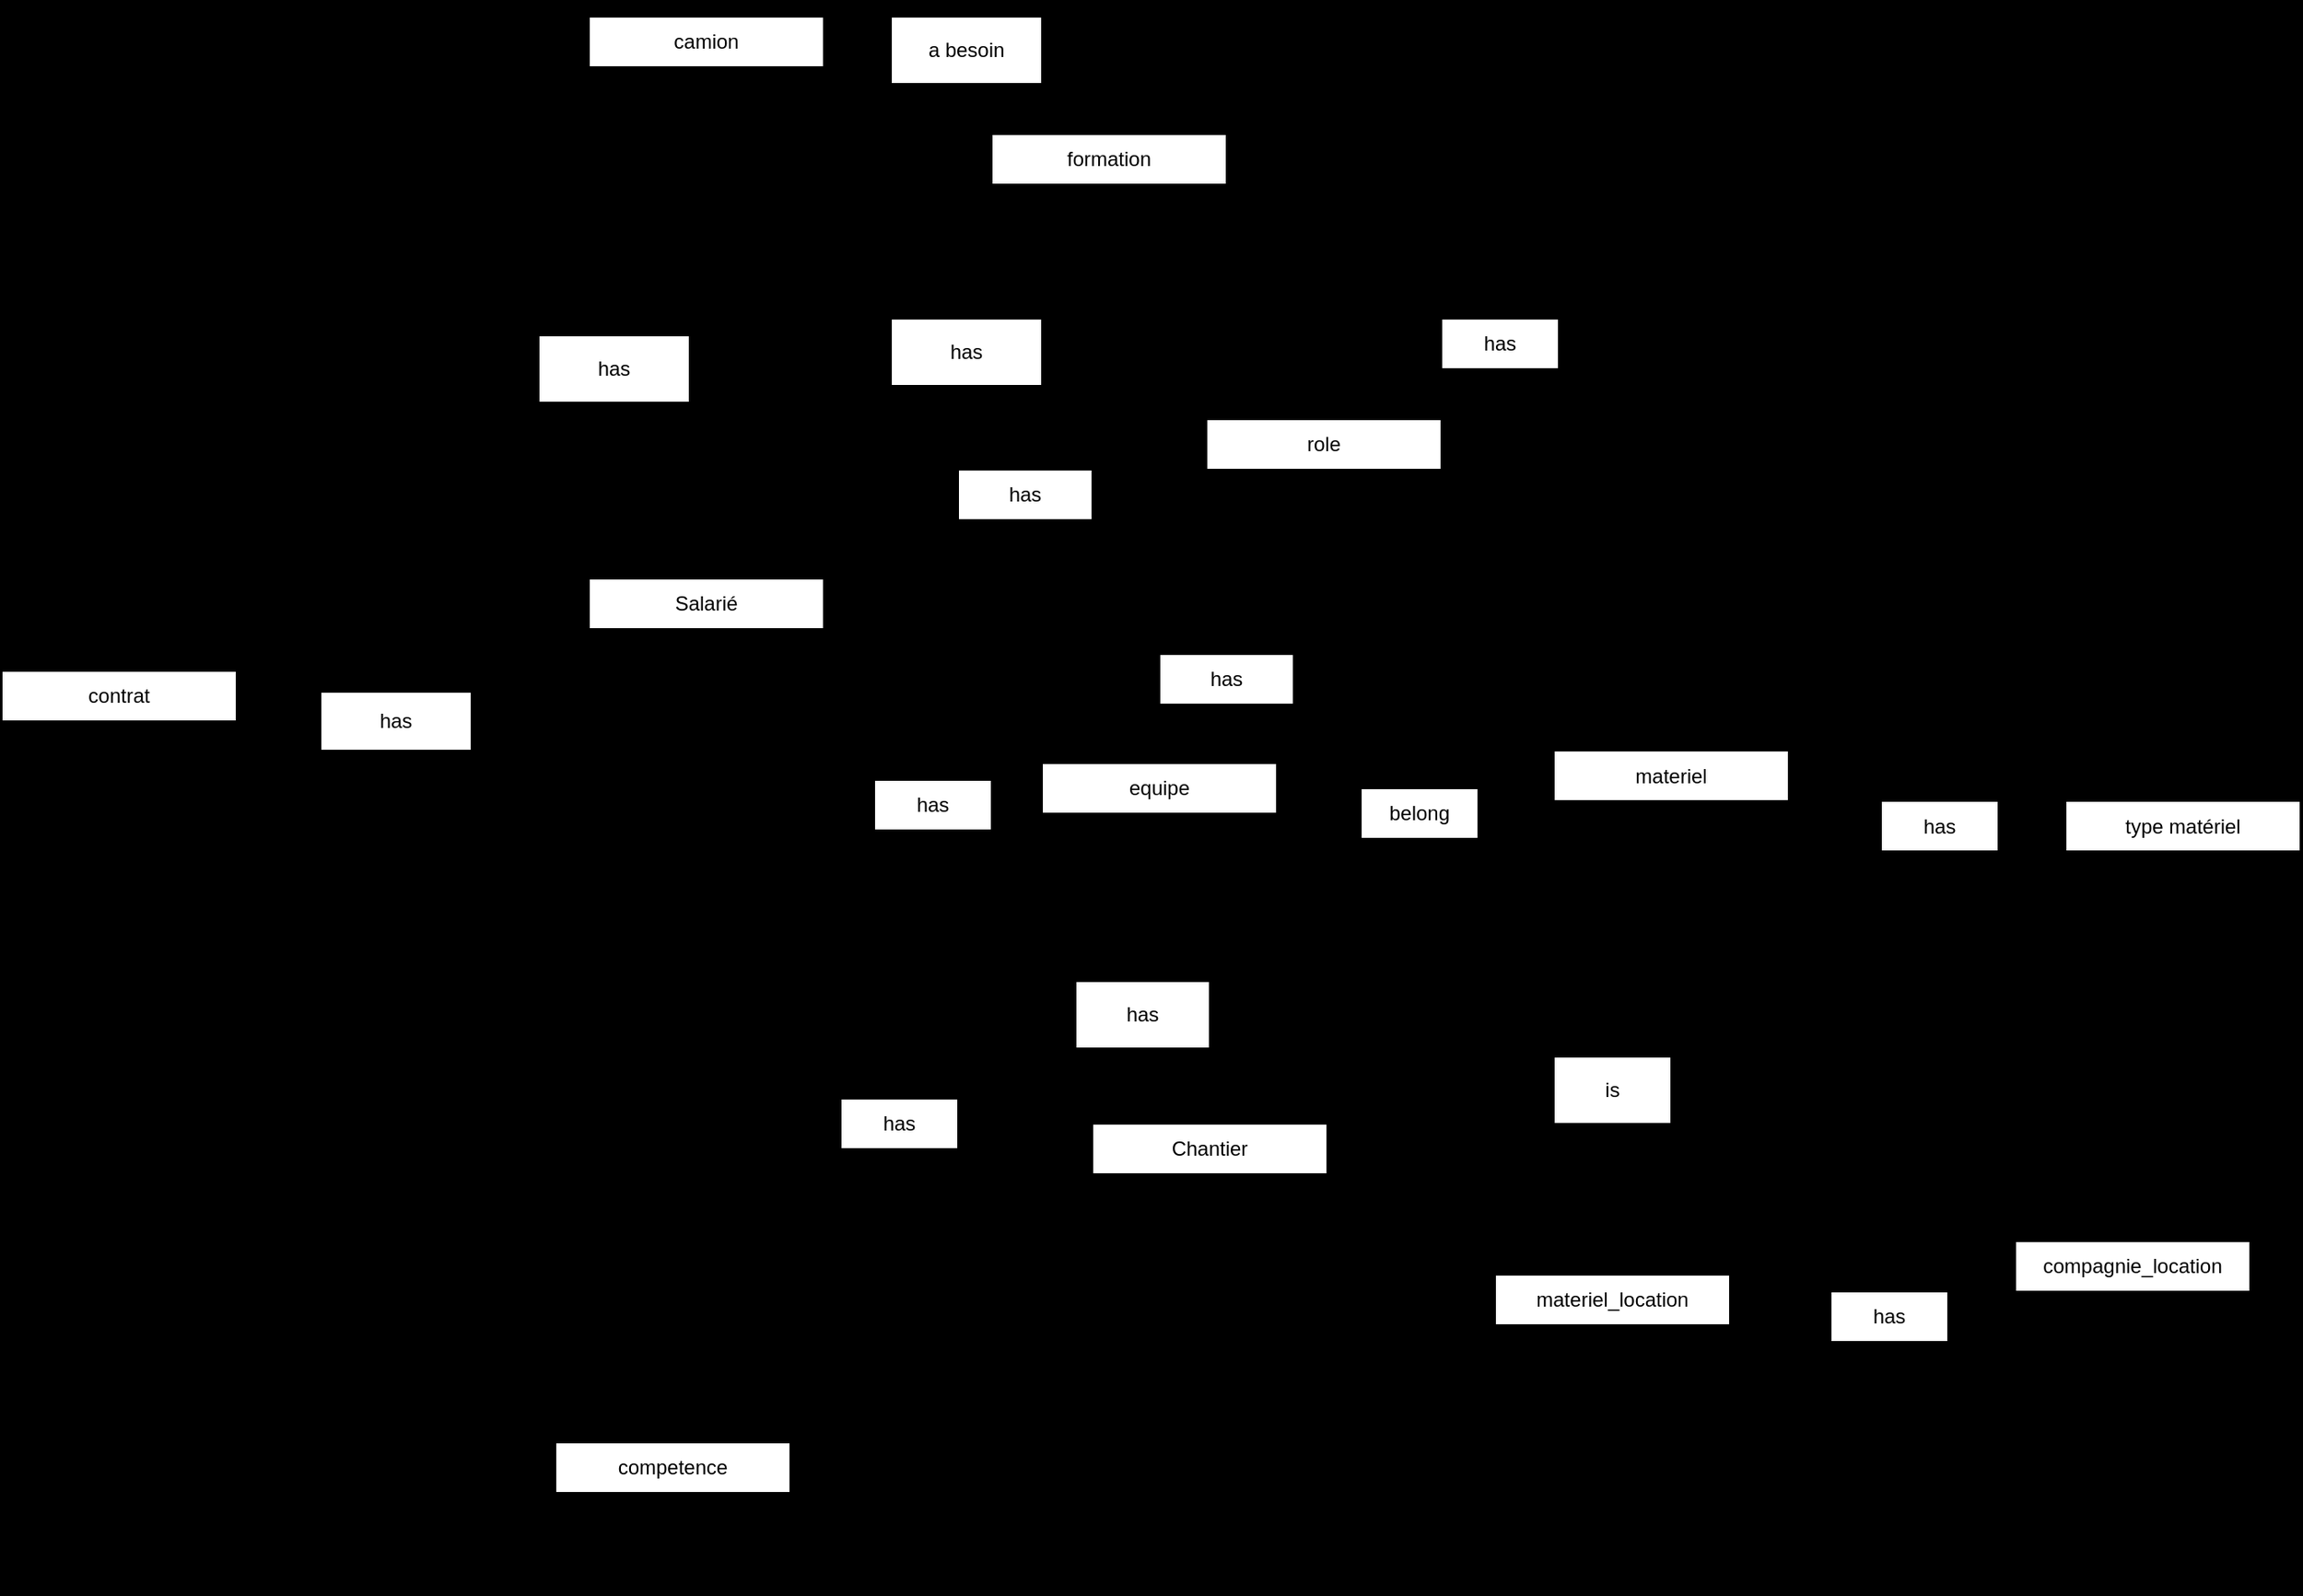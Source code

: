 <mxfile>
    <diagram id="aTdIhyGwN5ck7AL83jWl" name="Page-1">
        <mxGraphModel dx="1086" dy="533" grid="1" gridSize="10" guides="1" tooltips="1" connect="1" arrows="1" fold="1" page="1" pageScale="2" pageWidth="850" pageHeight="1100" background="#000000" math="0" shadow="0">
            <root>
                <mxCell id="0"/>
                <mxCell id="1" parent="0"/>
                <mxCell id="2" value="Salarié" style="swimlane;fontStyle=0;childLayout=stackLayout;horizontal=1;startSize=30;horizontalStack=0;resizeParent=1;resizeParentMax=0;resizeLast=0;collapsible=1;marginBottom=0;whiteSpace=wrap;html=1;" parent="1" vertex="1">
                    <mxGeometry x="390" y="535" width="140" height="180" as="geometry"/>
                </mxCell>
                <mxCell id="3" value="matricule" style="text;strokeColor=none;fillColor=none;align=left;verticalAlign=middle;spacingLeft=4;spacingRight=4;overflow=hidden;points=[[0,0.5],[1,0.5]];portConstraint=eastwest;rotatable=0;whiteSpace=wrap;html=1;" parent="2" vertex="1">
                    <mxGeometry y="30" width="140" height="30" as="geometry"/>
                </mxCell>
                <mxCell id="4" value="nom" style="text;strokeColor=none;fillColor=none;align=left;verticalAlign=middle;spacingLeft=4;spacingRight=4;overflow=hidden;points=[[0,0.5],[1,0.5]];portConstraint=eastwest;rotatable=0;whiteSpace=wrap;html=1;" parent="2" vertex="1">
                    <mxGeometry y="60" width="140" height="30" as="geometry"/>
                </mxCell>
                <mxCell id="5" value="prénom" style="text;strokeColor=none;fillColor=none;align=left;verticalAlign=middle;spacingLeft=4;spacingRight=4;overflow=hidden;points=[[0,0.5],[1,0.5]];portConstraint=eastwest;rotatable=0;whiteSpace=wrap;html=1;" parent="2" vertex="1">
                    <mxGeometry y="90" width="140" height="30" as="geometry"/>
                </mxCell>
                <mxCell id="124" value="début_contract" style="text;strokeColor=none;fillColor=none;align=left;verticalAlign=middle;spacingLeft=4;spacingRight=4;overflow=hidden;points=[[0,0.5],[1,0.5]];portConstraint=eastwest;rotatable=0;whiteSpace=wrap;html=1;" parent="2" vertex="1">
                    <mxGeometry y="120" width="140" height="30" as="geometry"/>
                </mxCell>
                <mxCell id="125" value="fin_contrat" style="text;strokeColor=none;fillColor=none;align=left;verticalAlign=middle;spacingLeft=4;spacingRight=4;overflow=hidden;points=[[0,0.5],[1,0.5]];portConstraint=eastwest;rotatable=0;whiteSpace=wrap;html=1;" parent="2" vertex="1">
                    <mxGeometry y="150" width="140" height="30" as="geometry"/>
                </mxCell>
                <mxCell id="20" value="Chantier" style="swimlane;fontStyle=0;childLayout=stackLayout;horizontal=1;startSize=30;horizontalStack=0;resizeParent=1;resizeParentMax=0;resizeLast=0;collapsible=1;marginBottom=0;whiteSpace=wrap;html=1;" parent="1" vertex="1">
                    <mxGeometry x="690" y="860" width="140" height="120" as="geometry"/>
                </mxCell>
                <mxCell id="21" value="code_chantier" style="text;strokeColor=none;fillColor=none;align=left;verticalAlign=middle;spacingLeft=4;spacingRight=4;overflow=hidden;points=[[0,0.5],[1,0.5]];portConstraint=eastwest;rotatable=0;whiteSpace=wrap;html=1;" parent="20" vertex="1">
                    <mxGeometry y="30" width="140" height="30" as="geometry"/>
                </mxCell>
                <mxCell id="23" value="label" style="text;strokeColor=none;fillColor=none;align=left;verticalAlign=middle;spacingLeft=4;spacingRight=4;overflow=hidden;points=[[0,0.5],[1,0.5]];portConstraint=eastwest;rotatable=0;whiteSpace=wrap;html=1;" parent="20" vertex="1">
                    <mxGeometry y="60" width="140" height="30" as="geometry"/>
                </mxCell>
                <mxCell id="24" value="localisation" style="text;strokeColor=none;fillColor=none;align=left;verticalAlign=middle;spacingLeft=4;spacingRight=4;overflow=hidden;points=[[0,0.5],[1,0.5]];portConstraint=eastwest;rotatable=0;whiteSpace=wrap;html=1;" parent="20" vertex="1">
                    <mxGeometry y="90" width="140" height="30" as="geometry"/>
                </mxCell>
                <mxCell id="29" value="materiel" style="swimlane;fontStyle=0;childLayout=stackLayout;horizontal=1;startSize=30;horizontalStack=0;resizeParent=1;resizeParentMax=0;resizeLast=0;collapsible=1;marginBottom=0;whiteSpace=wrap;html=1;" parent="1" vertex="1">
                    <mxGeometry x="965" y="637.5" width="140" height="90" as="geometry"/>
                </mxCell>
                <mxCell id="30" value="code_parc" style="text;strokeColor=none;fillColor=none;align=left;verticalAlign=middle;spacingLeft=4;spacingRight=4;overflow=hidden;points=[[0,0.5],[1,0.5]];portConstraint=eastwest;rotatable=0;whiteSpace=wrap;html=1;" parent="29" vertex="1">
                    <mxGeometry y="30" width="140" height="30" as="geometry"/>
                </mxCell>
                <mxCell id="31" value="label" style="text;strokeColor=none;fillColor=none;align=left;verticalAlign=middle;spacingLeft=4;spacingRight=4;overflow=hidden;points=[[0,0.5],[1,0.5]];portConstraint=eastwest;rotatable=0;whiteSpace=wrap;html=1;" parent="29" vertex="1">
                    <mxGeometry y="60" width="140" height="30" as="geometry"/>
                </mxCell>
                <mxCell id="37" value="role" style="swimlane;fontStyle=0;childLayout=stackLayout;horizontal=1;startSize=30;horizontalStack=0;resizeParent=1;resizeParentMax=0;resizeLast=0;collapsible=1;marginBottom=0;whiteSpace=wrap;html=1;" parent="1" vertex="1">
                    <mxGeometry x="758" y="440" width="140" height="90" as="geometry"/>
                </mxCell>
                <mxCell id="38" value="code_role" style="text;strokeColor=none;fillColor=none;align=left;verticalAlign=middle;spacingLeft=4;spacingRight=4;overflow=hidden;points=[[0,0.5],[1,0.5]];portConstraint=eastwest;rotatable=0;whiteSpace=wrap;html=1;" parent="37" vertex="1">
                    <mxGeometry y="30" width="140" height="30" as="geometry"/>
                </mxCell>
                <mxCell id="40" value="role_name" style="text;strokeColor=none;fillColor=none;align=left;verticalAlign=middle;spacingLeft=4;spacingRight=4;overflow=hidden;points=[[0,0.5],[1,0.5]];portConstraint=eastwest;rotatable=0;whiteSpace=wrap;html=1;" parent="37" vertex="1">
                    <mxGeometry y="60" width="140" height="30" as="geometry"/>
                </mxCell>
                <mxCell id="45" value="competence" style="swimlane;fontStyle=0;childLayout=stackLayout;horizontal=1;startSize=30;horizontalStack=0;resizeParent=1;resizeParentMax=0;resizeLast=0;collapsible=1;marginBottom=0;whiteSpace=wrap;html=1;" parent="1" vertex="1">
                    <mxGeometry x="370" y="1050" width="140" height="90" as="geometry"/>
                </mxCell>
                <mxCell id="46" value="code_competence" style="text;strokeColor=none;fillColor=none;align=left;verticalAlign=middle;spacingLeft=4;spacingRight=4;overflow=hidden;points=[[0,0.5],[1,0.5]];portConstraint=eastwest;rotatable=0;whiteSpace=wrap;html=1;" parent="45" vertex="1">
                    <mxGeometry y="30" width="140" height="30" as="geometry"/>
                </mxCell>
                <mxCell id="51" value="competence_label" style="text;strokeColor=none;fillColor=none;align=left;verticalAlign=middle;spacingLeft=4;spacingRight=4;overflow=hidden;points=[[0,0.5],[1,0.5]];portConstraint=eastwest;rotatable=0;whiteSpace=wrap;html=1;" parent="45" vertex="1">
                    <mxGeometry y="60" width="140" height="30" as="geometry"/>
                </mxCell>
                <mxCell id="53" value="equipe" style="swimlane;fontStyle=0;childLayout=stackLayout;horizontal=1;startSize=30;horizontalStack=0;resizeParent=1;resizeParentMax=0;resizeLast=0;collapsible=1;marginBottom=0;whiteSpace=wrap;html=1;" parent="1" vertex="1">
                    <mxGeometry x="660" y="645" width="140" height="60" as="geometry"/>
                </mxCell>
                <mxCell id="54" value="nom_equipe" style="text;strokeColor=none;fillColor=none;align=left;verticalAlign=middle;spacingLeft=4;spacingRight=4;overflow=hidden;points=[[0,0.5],[1,0.5]];portConstraint=eastwest;rotatable=0;whiteSpace=wrap;html=1;" parent="53" vertex="1">
                    <mxGeometry y="30" width="140" height="30" as="geometry"/>
                </mxCell>
                <mxCell id="57" value="" style="endArrow=classic;html=1;edgeStyle=orthogonalEdgeStyle;entryX=1.001;entryY=0.219;entryDx=0;entryDy=0;entryPerimeter=0;exitX=0;exitY=0.25;exitDx=0;exitDy=0;startArrow=none;" parent="1" source="59" target="124" edge="1">
                    <mxGeometry width="50" height="50" relative="1" as="geometry">
                        <mxPoint x="650" y="555" as="sourcePoint"/>
                        <mxPoint x="760" y="725" as="targetPoint"/>
                    </mxGeometry>
                </mxCell>
                <mxCell id="60" value="" style="endArrow=none;html=1;edgeStyle=orthogonalEdgeStyle;entryX=1.014;entryY=0.085;entryDx=0;entryDy=0;entryPerimeter=0;exitX=0;exitY=0.25;exitDx=0;exitDy=0;" parent="1" source="53" target="59" edge="1">
                    <mxGeometry width="50" height="50" relative="1" as="geometry">
                        <mxPoint x="650" y="660" as="sourcePoint"/>
                        <mxPoint x="531.96" y="555.4" as="targetPoint"/>
                        <Array as="points">
                            <mxPoint x="631" y="660"/>
                        </Array>
                    </mxGeometry>
                </mxCell>
                <mxCell id="59" value="has" style="rounded=0;whiteSpace=wrap;html=1;" parent="1" vertex="1">
                    <mxGeometry x="560" y="655" width="70" height="30" as="geometry"/>
                </mxCell>
                <mxCell id="63" value="" style="endArrow=classic;html=1;exitX=-0.006;exitY=0.647;exitDx=0;exitDy=0;edgeStyle=orthogonalEdgeStyle;startArrow=none;entryX=1.002;entryY=0.167;entryDx=0;entryDy=0;exitPerimeter=0;entryPerimeter=0;" parent="1" source="65" target="54" edge="1">
                    <mxGeometry width="50" height="50" relative="1" as="geometry">
                        <mxPoint x="710" y="775" as="sourcePoint"/>
                        <mxPoint x="730" y="705" as="targetPoint"/>
                        <Array as="points">
                            <mxPoint x="820" y="679"/>
                            <mxPoint x="800" y="680"/>
                        </Array>
                    </mxGeometry>
                </mxCell>
                <mxCell id="66" value="" style="endArrow=none;html=1;exitX=-0.001;exitY=0.237;exitDx=0;exitDy=0;edgeStyle=orthogonalEdgeStyle;exitPerimeter=0;" parent="1" source="30" target="65" edge="1">
                    <mxGeometry width="50" height="50" relative="1" as="geometry">
                        <mxPoint x="910" y="477.5" as="sourcePoint"/>
                        <mxPoint x="1050" y="347.5" as="targetPoint"/>
                    </mxGeometry>
                </mxCell>
                <mxCell id="65" value="belong" style="rounded=0;whiteSpace=wrap;html=1;" parent="1" vertex="1">
                    <mxGeometry x="850" y="660" width="70" height="30" as="geometry"/>
                </mxCell>
                <mxCell id="69" value="" style="endArrow=classic;html=1;exitX=0.386;exitY=-0.026;exitDx=0;exitDy=0;exitPerimeter=0;edgeStyle=orthogonalEdgeStyle;startArrow=none;" parent="1" source="70" edge="1">
                    <mxGeometry width="50" height="50" relative="1" as="geometry">
                        <mxPoint x="710" y="855" as="sourcePoint"/>
                        <mxPoint x="509" y="720" as="targetPoint"/>
                        <Array as="points">
                            <mxPoint x="567" y="790"/>
                            <mxPoint x="510" y="790"/>
                            <mxPoint x="510" y="720"/>
                            <mxPoint x="509" y="720"/>
                        </Array>
                    </mxGeometry>
                </mxCell>
                <mxCell id="71" value="" style="endArrow=none;html=1;exitX=0.386;exitY=-0.026;exitDx=0;exitDy=0;exitPerimeter=0;edgeStyle=orthogonalEdgeStyle;entryX=0.5;entryY=1;entryDx=0;entryDy=0;" parent="1" source="45" target="70" edge="1">
                    <mxGeometry width="50" height="50" relative="1" as="geometry">
                        <mxPoint x="444.04" y="912.66" as="sourcePoint"/>
                        <mxPoint x="540" y="905" as="targetPoint"/>
                        <Array as="points">
                            <mxPoint x="424" y="1000"/>
                            <mxPoint x="575" y="1000"/>
                        </Array>
                    </mxGeometry>
                </mxCell>
                <mxCell id="70" value="has" style="rounded=0;whiteSpace=wrap;html=1;" parent="1" vertex="1">
                    <mxGeometry x="540" y="845" width="70" height="30" as="geometry"/>
                </mxCell>
                <mxCell id="74" value="" style="endArrow=classic;html=1;edgeStyle=orthogonalEdgeStyle;exitX=0;exitY=0.5;exitDx=0;exitDy=0;startArrow=none;entryX=1.005;entryY=0.159;entryDx=0;entryDy=0;entryPerimeter=0;" parent="1" source="75" target="2" edge="1">
                    <mxGeometry width="50" height="50" relative="1" as="geometry">
                        <mxPoint x="550" y="565" as="sourcePoint"/>
                        <mxPoint x="510" y="530" as="targetPoint"/>
                        <Array as="points">
                            <mxPoint x="590" y="564"/>
                            <mxPoint x="531" y="564"/>
                        </Array>
                    </mxGeometry>
                </mxCell>
                <mxCell id="77" value="" style="endArrow=none;html=1;edgeStyle=orthogonalEdgeStyle;entryX=1;entryY=0.5;entryDx=0;entryDy=0;exitX=-0.017;exitY=0.522;exitDx=0;exitDy=0;exitPerimeter=0;" parent="1" source="38" target="75" edge="1">
                    <mxGeometry width="50" height="50" relative="1" as="geometry">
                        <mxPoint x="730" y="495" as="sourcePoint"/>
                        <mxPoint x="460" y="535" as="targetPoint"/>
                    </mxGeometry>
                </mxCell>
                <mxCell id="75" value="has" style="rounded=0;whiteSpace=wrap;html=1;" parent="1" vertex="1">
                    <mxGeometry x="610" y="470" width="80" height="30" as="geometry"/>
                </mxCell>
                <mxCell id="80" value="" style="endArrow=classic;html=1;edgeStyle=orthogonalEdgeStyle;entryX=0.428;entryY=0.994;entryDx=0;entryDy=0;exitX=0.5;exitY=0;exitDx=0;exitDy=0;startArrow=none;entryPerimeter=0;" parent="1" source="81" target="54" edge="1">
                    <mxGeometry width="50" height="50" relative="1" as="geometry">
                        <mxPoint x="590" y="715" as="sourcePoint"/>
                        <mxPoint x="640" y="665" as="targetPoint"/>
                        <Array as="points"/>
                    </mxGeometry>
                </mxCell>
                <mxCell id="82" value="" style="endArrow=none;html=1;edgeStyle=orthogonalEdgeStyle;entryX=0.554;entryY=1.01;entryDx=0;entryDy=0;exitX=0.25;exitY=0;exitDx=0;exitDy=0;entryPerimeter=0;" parent="1" source="20" target="81" edge="1">
                    <mxGeometry width="50" height="50" relative="1" as="geometry">
                        <mxPoint x="920" y="690.0" as="sourcePoint"/>
                        <mxPoint x="800" y="660.0" as="targetPoint"/>
                    </mxGeometry>
                </mxCell>
                <mxCell id="81" value="has" style="rounded=0;whiteSpace=wrap;html=1;" parent="1" vertex="1">
                    <mxGeometry x="680" y="775" width="80" height="40" as="geometry"/>
                </mxCell>
                <mxCell id="85" value="compagnie_location" style="swimlane;fontStyle=0;childLayout=stackLayout;horizontal=1;startSize=30;horizontalStack=0;resizeParent=1;resizeParentMax=0;resizeLast=0;collapsible=1;marginBottom=0;whiteSpace=wrap;html=1;" parent="1" vertex="1">
                    <mxGeometry x="1240" y="930" width="140" height="90" as="geometry"/>
                </mxCell>
                <mxCell id="133" value="reference_interne" style="text;strokeColor=none;fillColor=none;align=left;verticalAlign=middle;spacingLeft=4;spacingRight=4;overflow=hidden;points=[[0,0.5],[1,0.5]];portConstraint=eastwest;rotatable=0;whiteSpace=wrap;html=1;" parent="85" vertex="1">
                    <mxGeometry y="30" width="140" height="30" as="geometry"/>
                </mxCell>
                <mxCell id="RiVwHrLd0CHAUt9aAKIe-160" value="Nom loueur" style="text;strokeColor=none;fillColor=none;align=left;verticalAlign=middle;spacingLeft=4;spacingRight=4;overflow=hidden;points=[[0,0.5],[1,0.5]];portConstraint=eastwest;rotatable=0;whiteSpace=wrap;html=1;" parent="85" vertex="1">
                    <mxGeometry y="60" width="140" height="30" as="geometry"/>
                </mxCell>
                <mxCell id="89" value="" style="endArrow=classic;html=1;edgeStyle=orthogonalEdgeStyle;exitX=0.531;exitY=-0.019;exitDx=0;exitDy=0;entryX=0.266;entryY=0.993;entryDx=0;entryDy=0;entryPerimeter=0;startArrow=none;exitPerimeter=0;" parent="1" source="91" target="31" edge="1">
                    <mxGeometry width="50" height="50" relative="1" as="geometry">
                        <mxPoint x="950" y="507.5" as="sourcePoint"/>
                        <mxPoint x="1000" y="457.5" as="targetPoint"/>
                        <Array as="points"/>
                    </mxGeometry>
                </mxCell>
                <mxCell id="92" value="" style="endArrow=none;html=1;edgeStyle=orthogonalEdgeStyle;entryX=0.531;entryY=1.03;entryDx=0;entryDy=0;exitX=0.513;exitY=0.002;exitDx=0;exitDy=0;exitPerimeter=0;entryPerimeter=0;" parent="1" source="RiVwHrLd0CHAUt9aAKIe-166" target="91" edge="1">
                    <mxGeometry width="50" height="50" relative="1" as="geometry">
                        <mxPoint x="1270" y="855" as="sourcePoint"/>
                        <mxPoint x="1105.84" y="753.45" as="targetPoint"/>
                    </mxGeometry>
                </mxCell>
                <mxCell id="91" value="is" style="rounded=0;whiteSpace=wrap;html=1;" parent="1" vertex="1">
                    <mxGeometry x="965" y="820" width="70" height="40" as="geometry"/>
                </mxCell>
                <mxCell id="105" value="formation" style="swimlane;fontStyle=0;childLayout=stackLayout;horizontal=1;startSize=30;horizontalStack=0;resizeParent=1;resizeParentMax=0;resizeLast=0;collapsible=1;marginBottom=0;whiteSpace=wrap;html=1;" parent="1" vertex="1">
                    <mxGeometry x="630" y="270" width="140" height="60" as="geometry"/>
                </mxCell>
                <mxCell id="106" value="nom_formation" style="text;strokeColor=none;fillColor=none;align=left;verticalAlign=middle;spacingLeft=4;spacingRight=4;overflow=hidden;points=[[0,0.5],[1,0.5]];portConstraint=eastwest;rotatable=0;whiteSpace=wrap;html=1;" parent="105" vertex="1">
                    <mxGeometry y="30" width="140" height="30" as="geometry"/>
                </mxCell>
                <mxCell id="108" value="" style="endArrow=classic;html=1;edgeStyle=orthogonalEdgeStyle;exitX=0;exitY=0.5;exitDx=0;exitDy=0;startArrow=none;entryX=0.864;entryY=0;entryDx=0;entryDy=0;entryPerimeter=0;" parent="1" source="109" target="2" edge="1">
                    <mxGeometry width="50" height="50" relative="1" as="geometry">
                        <mxPoint x="430" y="440" as="sourcePoint"/>
                        <mxPoint x="470" y="535" as="targetPoint"/>
                        <Array as="points">
                            <mxPoint x="511" y="400"/>
                        </Array>
                    </mxGeometry>
                </mxCell>
                <mxCell id="110" value="" style="endArrow=none;html=1;edgeStyle=orthogonalEdgeStyle;entryX=1;entryY=0.5;entryDx=0;entryDy=0;exitX=0.511;exitY=1.065;exitDx=0;exitDy=0;exitPerimeter=0;" parent="1" source="106" target="109" edge="1">
                    <mxGeometry width="50" height="50" relative="1" as="geometry">
                        <mxPoint x="703.92" y="335.04" as="sourcePoint"/>
                        <mxPoint x="460" y="535" as="targetPoint"/>
                        <Array as="points">
                            <mxPoint x="704" y="332"/>
                            <mxPoint x="704" y="400"/>
                        </Array>
                    </mxGeometry>
                </mxCell>
                <mxCell id="109" value="has" style="rounded=0;whiteSpace=wrap;html=1;" parent="1" vertex="1">
                    <mxGeometry x="570" y="380" width="90" height="40" as="geometry"/>
                </mxCell>
                <mxCell id="115" value="contrat" style="swimlane;fontStyle=0;childLayout=stackLayout;horizontal=1;startSize=30;horizontalStack=0;resizeParent=1;resizeParentMax=0;resizeLast=0;collapsible=1;marginBottom=0;whiteSpace=wrap;html=1;" parent="1" vertex="1">
                    <mxGeometry x="40" y="590" width="140" height="60" as="geometry"/>
                </mxCell>
                <mxCell id="116" value="nom_contrat" style="text;strokeColor=none;fillColor=none;align=left;verticalAlign=middle;spacingLeft=4;spacingRight=4;overflow=hidden;points=[[0,0.5],[1,0.5]];portConstraint=eastwest;rotatable=0;whiteSpace=wrap;html=1;" parent="115" vertex="1">
                    <mxGeometry y="30" width="140" height="30" as="geometry"/>
                </mxCell>
                <mxCell id="119" value="" style="endArrow=classic;html=1;edgeStyle=orthogonalEdgeStyle;exitX=1;exitY=0.5;exitDx=0;exitDy=0;startArrow=none;entryX=-0.008;entryY=0.867;entryDx=0;entryDy=0;entryPerimeter=0;" parent="1" source="120" target="4" edge="1">
                    <mxGeometry width="50" height="50" relative="1" as="geometry">
                        <mxPoint x="650" y="890" as="sourcePoint"/>
                        <mxPoint x="413" y="720" as="targetPoint"/>
                    </mxGeometry>
                </mxCell>
                <mxCell id="121" value="" style="endArrow=none;html=1;edgeStyle=orthogonalEdgeStyle;exitX=1.024;exitY=0.01;exitDx=0;exitDy=0;exitPerimeter=0;entryX=0;entryY=0.5;entryDx=0;entryDy=0;" parent="1" source="116" target="120" edge="1">
                    <mxGeometry width="50" height="50" relative="1" as="geometry">
                        <mxPoint x="413.06" y="888.08" as="sourcePoint"/>
                        <mxPoint x="413" y="820" as="targetPoint"/>
                        <Array as="points">
                            <mxPoint x="200" y="620"/>
                            <mxPoint x="200" y="620"/>
                        </Array>
                    </mxGeometry>
                </mxCell>
                <mxCell id="120" value="has" style="rounded=0;whiteSpace=wrap;html=1;" parent="1" vertex="1">
                    <mxGeometry x="230" y="602.5" width="90" height="35" as="geometry"/>
                </mxCell>
                <mxCell id="146" value="camion" style="swimlane;fontStyle=0;childLayout=stackLayout;horizontal=1;startSize=30;horizontalStack=0;resizeParent=1;resizeParentMax=0;resizeLast=0;collapsible=1;marginBottom=0;whiteSpace=wrap;html=1;" parent="1" vertex="1">
                    <mxGeometry x="390" y="200" width="140" height="90" as="geometry"/>
                </mxCell>
                <mxCell id="147" value="reference_interne" style="text;strokeColor=none;fillColor=none;align=left;verticalAlign=middle;spacingLeft=4;spacingRight=4;overflow=hidden;points=[[0,0.5],[1,0.5]];portConstraint=eastwest;rotatable=0;whiteSpace=wrap;html=1;" parent="146" vertex="1">
                    <mxGeometry y="30" width="140" height="30" as="geometry"/>
                </mxCell>
                <mxCell id="148" value="Label" style="text;strokeColor=none;fillColor=none;align=left;verticalAlign=middle;spacingLeft=4;spacingRight=4;overflow=hidden;points=[[0,0.5],[1,0.5]];portConstraint=eastwest;rotatable=0;whiteSpace=wrap;html=1;" parent="146" vertex="1">
                    <mxGeometry y="60" width="140" height="30" as="geometry"/>
                </mxCell>
                <mxCell id="150" value="" style="endArrow=classic;html=1;entryX=0.106;entryY=1.067;entryDx=0;entryDy=0;entryPerimeter=0;exitX=0.5;exitY=0;exitDx=0;exitDy=0;startArrow=none;" parent="1" source="151" target="148" edge="1">
                    <mxGeometry width="50" height="50" relative="1" as="geometry">
                        <mxPoint x="950" y="510" as="sourcePoint"/>
                        <mxPoint x="1000" y="460" as="targetPoint"/>
                    </mxGeometry>
                </mxCell>
                <mxCell id="152" value="" style="endArrow=none;html=1;entryX=0.5;entryY=1;entryDx=0;entryDy=0;exitX=0.112;exitY=-0.012;exitDx=0;exitDy=0;exitPerimeter=0;" parent="1" source="2" target="151" edge="1">
                    <mxGeometry width="50" height="50" relative="1" as="geometry">
                        <mxPoint x="405.68" y="532.84" as="sourcePoint"/>
                        <mxPoint x="404.84" y="292.01" as="targetPoint"/>
                    </mxGeometry>
                </mxCell>
                <mxCell id="151" value="has" style="rounded=0;whiteSpace=wrap;html=1;" parent="1" vertex="1">
                    <mxGeometry x="360" y="390" width="90" height="40" as="geometry"/>
                </mxCell>
                <mxCell id="153" value="" style="endArrow=classic;html=1;exitX=1;exitY=0.25;exitDx=0;exitDy=0;entryX=0.5;entryY=0;entryDx=0;entryDy=0;edgeStyle=orthogonalEdgeStyle;startArrow=none;" parent="1" source="154" target="105" edge="1">
                    <mxGeometry width="50" height="50" relative="1" as="geometry">
                        <mxPoint x="710" y="340" as="sourcePoint"/>
                        <mxPoint x="760" y="290" as="targetPoint"/>
                    </mxGeometry>
                </mxCell>
                <mxCell id="155" value="" style="endArrow=none;html=1;exitX=1;exitY=0.25;exitDx=0;exitDy=0;entryX=0.004;entryY=0.559;entryDx=0;entryDy=0;edgeStyle=orthogonalEdgeStyle;entryPerimeter=0;" parent="1" source="146" target="154" edge="1">
                    <mxGeometry width="50" height="50" relative="1" as="geometry">
                        <mxPoint x="530" y="222.5" as="sourcePoint"/>
                        <mxPoint x="700" y="270" as="targetPoint"/>
                    </mxGeometry>
                </mxCell>
                <mxCell id="154" value="a besoin" style="rounded=0;whiteSpace=wrap;html=1;" parent="1" vertex="1">
                    <mxGeometry x="570" y="200" width="90" height="40" as="geometry"/>
                </mxCell>
                <mxCell id="RiVwHrLd0CHAUt9aAKIe-166" value="materiel_location" style="swimlane;fontStyle=0;childLayout=stackLayout;horizontal=1;startSize=30;horizontalStack=0;resizeParent=1;resizeParentMax=0;resizeLast=0;collapsible=1;marginBottom=0;whiteSpace=wrap;html=1;" parent="1" vertex="1">
                    <mxGeometry x="930" y="950" width="140" height="150" as="geometry"/>
                </mxCell>
                <mxCell id="RiVwHrLd0CHAUt9aAKIe-167" value="reference_interne" style="text;strokeColor=none;fillColor=none;align=left;verticalAlign=middle;spacingLeft=4;spacingRight=4;overflow=hidden;points=[[0,0.5],[1,0.5]];portConstraint=eastwest;rotatable=0;whiteSpace=wrap;html=1;" parent="RiVwHrLd0CHAUt9aAKIe-166" vertex="1">
                    <mxGeometry y="30" width="140" height="30" as="geometry"/>
                </mxCell>
                <mxCell id="RiVwHrLd0CHAUt9aAKIe-168" value="Prix&amp;nbsp;" style="text;strokeColor=none;fillColor=none;align=left;verticalAlign=middle;spacingLeft=4;spacingRight=4;overflow=hidden;points=[[0,0.5],[1,0.5]];portConstraint=eastwest;rotatable=0;whiteSpace=wrap;html=1;" parent="RiVwHrLd0CHAUt9aAKIe-166" vertex="1">
                    <mxGeometry y="60" width="140" height="30" as="geometry"/>
                </mxCell>
                <mxCell id="RiVwHrLd0CHAUt9aAKIe-169" value="Début location" style="text;strokeColor=none;fillColor=none;align=left;verticalAlign=middle;spacingLeft=4;spacingRight=4;overflow=hidden;points=[[0,0.5],[1,0.5]];portConstraint=eastwest;rotatable=0;whiteSpace=wrap;html=1;" parent="RiVwHrLd0CHAUt9aAKIe-166" vertex="1">
                    <mxGeometry y="90" width="140" height="30" as="geometry"/>
                </mxCell>
                <mxCell id="RiVwHrLd0CHAUt9aAKIe-170" value="Fin location" style="text;strokeColor=none;fillColor=none;align=left;verticalAlign=middle;spacingLeft=4;spacingRight=4;overflow=hidden;points=[[0,0.5],[1,0.5]];portConstraint=eastwest;rotatable=0;whiteSpace=wrap;html=1;" parent="RiVwHrLd0CHAUt9aAKIe-166" vertex="1">
                    <mxGeometry y="120" width="140" height="30" as="geometry"/>
                </mxCell>
                <mxCell id="RiVwHrLd0CHAUt9aAKIe-179" value="" style="endArrow=classic;html=1;rounded=0;exitX=0;exitY=0.5;exitDx=0;exitDy=0;entryX=1.015;entryY=0.162;entryDx=0;entryDy=0;entryPerimeter=0;edgeStyle=orthogonalEdgeStyle;" parent="1" source="RiVwHrLd0CHAUt9aAKIe-180" target="RiVwHrLd0CHAUt9aAKIe-166" edge="1">
                    <mxGeometry width="50" height="50" relative="1" as="geometry">
                        <mxPoint x="1150" y="820" as="sourcePoint"/>
                        <mxPoint x="1200" y="770" as="targetPoint"/>
                    </mxGeometry>
                </mxCell>
                <mxCell id="RiVwHrLd0CHAUt9aAKIe-181" value="" style="endArrow=none;html=1;rounded=0;exitX=0;exitY=0.5;exitDx=0;exitDy=0;entryX=1;entryY=0.5;entryDx=0;entryDy=0;edgeStyle=orthogonalEdgeStyle;endFill=0;" parent="1" source="133" target="RiVwHrLd0CHAUt9aAKIe-180" edge="1">
                    <mxGeometry width="50" height="50" relative="1" as="geometry">
                        <mxPoint x="1240" y="975" as="sourcePoint"/>
                        <mxPoint x="1072" y="974" as="targetPoint"/>
                    </mxGeometry>
                </mxCell>
                <mxCell id="RiVwHrLd0CHAUt9aAKIe-180" value="has" style="rounded=0;whiteSpace=wrap;html=1;" parent="1" vertex="1">
                    <mxGeometry x="1130" y="960" width="70" height="30" as="geometry"/>
                </mxCell>
                <mxCell id="RiVwHrLd0CHAUt9aAKIe-185" value="type matériel" style="swimlane;fontStyle=0;childLayout=stackLayout;horizontal=1;startSize=30;horizontalStack=0;resizeParent=1;resizeParentMax=0;resizeLast=0;collapsible=1;marginBottom=0;whiteSpace=wrap;html=1;" parent="1" vertex="1">
                    <mxGeometry x="1270" y="667.5" width="140" height="60" as="geometry"/>
                </mxCell>
                <mxCell id="RiVwHrLd0CHAUt9aAKIe-186" value="label" style="text;strokeColor=none;fillColor=none;align=left;verticalAlign=middle;spacingLeft=4;spacingRight=4;overflow=hidden;points=[[0,0.5],[1,0.5]];portConstraint=eastwest;rotatable=0;whiteSpace=wrap;html=1;" parent="RiVwHrLd0CHAUt9aAKIe-185" vertex="1">
                    <mxGeometry y="30" width="140" height="30" as="geometry"/>
                </mxCell>
                <mxCell id="RiVwHrLd0CHAUt9aAKIe-188" value="" style="endArrow=classic;html=1;rounded=0;exitX=0;exitY=0.5;exitDx=0;exitDy=0;entryX=1;entryY=0.5;entryDx=0;entryDy=0;edgeStyle=orthogonalEdgeStyle;" parent="1" source="RiVwHrLd0CHAUt9aAKIe-190" target="30" edge="1">
                    <mxGeometry width="50" height="50" relative="1" as="geometry">
                        <mxPoint x="1183" y="470" as="sourcePoint"/>
                        <mxPoint x="1105" y="624" as="targetPoint"/>
                    </mxGeometry>
                </mxCell>
                <mxCell id="RiVwHrLd0CHAUt9aAKIe-189" value="" style="endArrow=none;html=1;rounded=0;exitX=0;exitY=0.25;exitDx=0;exitDy=0;entryX=1;entryY=0.5;entryDx=0;entryDy=0;edgeStyle=orthogonalEdgeStyle;endFill=0;" parent="1" source="RiVwHrLd0CHAUt9aAKIe-185" target="RiVwHrLd0CHAUt9aAKIe-190" edge="1">
                    <mxGeometry width="50" height="50" relative="1" as="geometry">
                        <mxPoint x="1273" y="625" as="sourcePoint"/>
                        <mxPoint x="1105" y="624" as="targetPoint"/>
                    </mxGeometry>
                </mxCell>
                <mxCell id="RiVwHrLd0CHAUt9aAKIe-190" value="has" style="rounded=0;whiteSpace=wrap;html=1;" parent="1" vertex="1">
                    <mxGeometry x="1160" y="667.5" width="70" height="30" as="geometry"/>
                </mxCell>
                <mxCell id="RiVwHrLd0CHAUt9aAKIe-196" value="" style="endArrow=classic;html=1;rounded=0;exitX=0;exitY=0.5;exitDx=0;exitDy=0;entryX=1;entryY=0.25;entryDx=0;entryDy=0;edgeStyle=orthogonalEdgeStyle;" parent="1" source="RiVwHrLd0CHAUt9aAKIe-198" target="105" edge="1">
                    <mxGeometry width="50" height="50" relative="1" as="geometry">
                        <mxPoint x="918" y="240" as="sourcePoint"/>
                        <mxPoint x="840" y="395.5" as="targetPoint"/>
                    </mxGeometry>
                </mxCell>
                <mxCell id="RiVwHrLd0CHAUt9aAKIe-197" value="" style="endArrow=none;html=1;rounded=0;exitX=0.25;exitY=0;exitDx=0;exitDy=0;entryX=1;entryY=0.5;entryDx=0;entryDy=0;edgeStyle=orthogonalEdgeStyle;endFill=0;" parent="1" source="29" target="RiVwHrLd0CHAUt9aAKIe-198" edge="1">
                    <mxGeometry width="50" height="50" relative="1" as="geometry">
                        <mxPoint x="1005" y="395.5" as="sourcePoint"/>
                        <mxPoint x="840" y="394" as="targetPoint"/>
                    </mxGeometry>
                </mxCell>
                <mxCell id="RiVwHrLd0CHAUt9aAKIe-198" value="has" style="rounded=0;whiteSpace=wrap;html=1;" parent="1" vertex="1">
                    <mxGeometry x="898" y="380" width="70" height="30" as="geometry"/>
                </mxCell>
                <mxCell id="RiVwHrLd0CHAUt9aAKIe-200" value="1,1&lt;br&gt;" style="text;html=1;align=center;verticalAlign=middle;resizable=0;points=[];autosize=1;strokeColor=none;fillColor=none;" parent="1" vertex="1">
                    <mxGeometry x="350" y="590" width="40" height="30" as="geometry"/>
                </mxCell>
                <mxCell id="RiVwHrLd0CHAUt9aAKIe-201" value="0,n" style="text;html=1;align=center;verticalAlign=middle;resizable=0;points=[];autosize=1;strokeColor=none;fillColor=none;" parent="1" vertex="1">
                    <mxGeometry x="180" y="590" width="40" height="30" as="geometry"/>
                </mxCell>
                <mxCell id="RiVwHrLd0CHAUt9aAKIe-202" value="0,n" style="text;html=1;align=center;verticalAlign=middle;resizable=0;points=[];autosize=1;strokeColor=none;fillColor=none;" parent="1" vertex="1">
                    <mxGeometry x="360" y="505" width="40" height="30" as="geometry"/>
                </mxCell>
                <mxCell id="RiVwHrLd0CHAUt9aAKIe-203" value="0,1" style="text;html=1;align=center;verticalAlign=middle;resizable=0;points=[];autosize=1;strokeColor=none;fillColor=none;" parent="1" vertex="1">
                    <mxGeometry x="370" y="290" width="40" height="30" as="geometry"/>
                </mxCell>
                <mxCell id="RiVwHrLd0CHAUt9aAKIe-204" value="1,1" style="text;html=1;align=center;verticalAlign=middle;resizable=0;points=[];autosize=1;strokeColor=none;fillColor=none;" parent="1" vertex="1">
                    <mxGeometry x="530" y="190" width="40" height="30" as="geometry"/>
                </mxCell>
                <mxCell id="RiVwHrLd0CHAUt9aAKIe-205" value="0,n" style="text;html=1;align=center;verticalAlign=middle;resizable=0;points=[];autosize=1;strokeColor=none;fillColor=none;" parent="1" vertex="1">
                    <mxGeometry x="700" y="240" width="40" height="30" as="geometry"/>
                </mxCell>
                <mxCell id="RiVwHrLd0CHAUt9aAKIe-206" value="0,n" style="text;html=1;align=center;verticalAlign=middle;resizable=0;points=[];autosize=1;strokeColor=none;fillColor=none;" parent="1" vertex="1">
                    <mxGeometry x="470" y="505" width="40" height="30" as="geometry"/>
                </mxCell>
                <mxCell id="RiVwHrLd0CHAUt9aAKIe-207" value="0,n" style="text;html=1;align=center;verticalAlign=middle;resizable=0;points=[];autosize=1;strokeColor=none;fillColor=none;" parent="1" vertex="1">
                    <mxGeometry x="670" y="330" width="40" height="30" as="geometry"/>
                </mxCell>
                <mxCell id="RiVwHrLd0CHAUt9aAKIe-208" value="1,1" style="text;html=1;align=center;verticalAlign=middle;resizable=0;points=[];autosize=1;strokeColor=none;fillColor=none;" parent="1" vertex="1">
                    <mxGeometry x="520" y="535" width="40" height="30" as="geometry"/>
                </mxCell>
                <mxCell id="RiVwHrLd0CHAUt9aAKIe-209" value="1,n" style="text;html=1;align=center;verticalAlign=middle;resizable=0;points=[];autosize=1;strokeColor=none;fillColor=none;" parent="1" vertex="1">
                    <mxGeometry x="718" y="460" width="40" height="30" as="geometry"/>
                </mxCell>
                <mxCell id="RiVwHrLd0CHAUt9aAKIe-210" value="0,n" style="text;html=1;align=center;verticalAlign=middle;resizable=0;points=[];autosize=1;strokeColor=none;fillColor=none;" parent="1" vertex="1">
                    <mxGeometry x="470" y="727.5" width="40" height="30" as="geometry"/>
                </mxCell>
                <mxCell id="RiVwHrLd0CHAUt9aAKIe-211" value="1,n" style="text;html=1;align=center;verticalAlign=middle;resizable=0;points=[];autosize=1;strokeColor=none;fillColor=none;" parent="1" vertex="1">
                    <mxGeometry x="380" y="1020" width="40" height="30" as="geometry"/>
                </mxCell>
                <mxCell id="RiVwHrLd0CHAUt9aAKIe-212" value="1,1" style="text;html=1;align=center;verticalAlign=middle;resizable=0;points=[];autosize=1;strokeColor=none;fillColor=none;" parent="1" vertex="1">
                    <mxGeometry x="530" y="630" width="40" height="30" as="geometry"/>
                </mxCell>
                <mxCell id="RiVwHrLd0CHAUt9aAKIe-213" value="1,n" style="text;html=1;align=center;verticalAlign=middle;resizable=0;points=[];autosize=1;strokeColor=none;fillColor=none;" parent="1" vertex="1">
                    <mxGeometry x="620" y="630" width="40" height="30" as="geometry"/>
                </mxCell>
                <mxCell id="RiVwHrLd0CHAUt9aAKIe-214" value="1,1" style="text;html=1;align=center;verticalAlign=middle;resizable=0;points=[];autosize=1;strokeColor=none;fillColor=none;" parent="1" vertex="1">
                    <mxGeometry x="720" y="705" width="40" height="30" as="geometry"/>
                </mxCell>
                <mxCell id="RiVwHrLd0CHAUt9aAKIe-215" value="0,n" style="text;html=1;align=center;verticalAlign=middle;resizable=0;points=[];autosize=1;strokeColor=none;fillColor=none;" parent="1" vertex="1">
                    <mxGeometry x="720" y="830" width="40" height="30" as="geometry"/>
                </mxCell>
                <mxCell id="RiVwHrLd0CHAUt9aAKIe-216" value="0,1" style="text;html=1;align=center;verticalAlign=middle;resizable=0;points=[];autosize=1;strokeColor=none;fillColor=none;" parent="1" vertex="1">
                    <mxGeometry x="965" y="727.5" width="40" height="30" as="geometry"/>
                </mxCell>
                <mxCell id="RiVwHrLd0CHAUt9aAKIe-217" value="1,1" style="text;html=1;align=center;verticalAlign=middle;resizable=0;points=[];autosize=1;strokeColor=none;fillColor=none;" parent="1" vertex="1">
                    <mxGeometry x="965" y="920" width="40" height="30" as="geometry"/>
                </mxCell>
                <mxCell id="RiVwHrLd0CHAUt9aAKIe-218" value="1,1" style="text;html=1;align=center;verticalAlign=middle;resizable=0;points=[];autosize=1;strokeColor=none;fillColor=none;" parent="1" vertex="1">
                    <mxGeometry x="1105" y="655" width="40" height="30" as="geometry"/>
                </mxCell>
                <mxCell id="RiVwHrLd0CHAUt9aAKIe-219" value="0,n" style="text;html=1;align=center;verticalAlign=middle;resizable=0;points=[];autosize=1;strokeColor=none;fillColor=none;" parent="1" vertex="1">
                    <mxGeometry x="1230" y="655" width="40" height="30" as="geometry"/>
                </mxCell>
                <mxCell id="RiVwHrLd0CHAUt9aAKIe-220" value="0,1" style="text;html=1;align=center;verticalAlign=middle;resizable=0;points=[];autosize=1;strokeColor=none;fillColor=none;" parent="1" vertex="1">
                    <mxGeometry x="1005" y="605" width="40" height="30" as="geometry"/>
                </mxCell>
                <mxCell id="RiVwHrLd0CHAUt9aAKIe-221" value="0,n" style="text;html=1;align=center;verticalAlign=middle;resizable=0;points=[];autosize=1;strokeColor=none;fillColor=none;" parent="1" vertex="1">
                    <mxGeometry x="770" y="260" width="40" height="30" as="geometry"/>
                </mxCell>
                <mxCell id="RiVwHrLd0CHAUt9aAKIe-222" value="1,1" style="text;html=1;align=center;verticalAlign=middle;resizable=0;points=[];autosize=1;strokeColor=none;fillColor=none;" parent="1" vertex="1">
                    <mxGeometry x="1070" y="950" width="40" height="30" as="geometry"/>
                </mxCell>
                <mxCell id="RiVwHrLd0CHAUt9aAKIe-223" value="0,n" style="text;html=1;align=center;verticalAlign=middle;resizable=0;points=[];autosize=1;strokeColor=none;fillColor=none;" parent="1" vertex="1">
                    <mxGeometry x="1200" y="950" width="40" height="30" as="geometry"/>
                </mxCell>
                <mxCell id="RiVwHrLd0CHAUt9aAKIe-224" value="0,n" style="text;html=1;align=center;verticalAlign=middle;resizable=0;points=[];autosize=1;strokeColor=none;fillColor=none;" parent="1" vertex="1">
                    <mxGeometry x="800" y="650" width="40" height="30" as="geometry"/>
                </mxCell>
                <mxCell id="RiVwHrLd0CHAUt9aAKIe-225" value="0,1" style="text;html=1;align=center;verticalAlign=middle;resizable=0;points=[];autosize=1;strokeColor=none;fillColor=none;" parent="1" vertex="1">
                    <mxGeometry x="930" y="650" width="40" height="30" as="geometry"/>
                </mxCell>
                <mxCell id="156" value="" style="endArrow=classic;html=1;edgeStyle=orthogonalEdgeStyle;exitX=0.012;exitY=0.657;exitDx=0;exitDy=0;startArrow=none;exitPerimeter=0;" edge="1" parent="1" source="158">
                    <mxGeometry width="50" height="50" relative="1" as="geometry">
                        <mxPoint x="666.84" y="636" as="sourcePoint"/>
                        <mxPoint x="530" y="600" as="targetPoint"/>
                        <Array as="points">
                            <mxPoint x="727" y="600"/>
                            <mxPoint x="532" y="600"/>
                        </Array>
                    </mxGeometry>
                </mxCell>
                <mxCell id="157" value="" style="endArrow=none;html=1;edgeStyle=orthogonalEdgeStyle;entryX=1;entryY=0.5;entryDx=0;entryDy=0;exitX=0.109;exitY=-0.01;exitDx=0;exitDy=0;exitPerimeter=0;" edge="1" parent="1" target="158" source="29">
                    <mxGeometry width="50" height="50" relative="1" as="geometry">
                        <mxPoint x="872.46" y="556.66" as="sourcePoint"/>
                        <mxPoint x="576.84" y="606" as="targetPoint"/>
                    </mxGeometry>
                </mxCell>
                <mxCell id="158" value="has" style="rounded=0;whiteSpace=wrap;html=1;" vertex="1" parent="1">
                    <mxGeometry x="730" y="580" width="80" height="30" as="geometry"/>
                </mxCell>
                <mxCell id="159" value="0,1" style="text;html=1;align=center;verticalAlign=middle;resizable=0;points=[];autosize=1;strokeColor=none;fillColor=none;" vertex="1" parent="1">
                    <mxGeometry x="940" y="607.5" width="40" height="30" as="geometry"/>
                </mxCell>
                <mxCell id="160" value="0,1" style="text;html=1;align=center;verticalAlign=middle;resizable=0;points=[];autosize=1;strokeColor=none;fillColor=none;" vertex="1" parent="1">
                    <mxGeometry x="530" y="577.5" width="40" height="30" as="geometry"/>
                </mxCell>
            </root>
        </mxGraphModel>
    </diagram>
</mxfile>